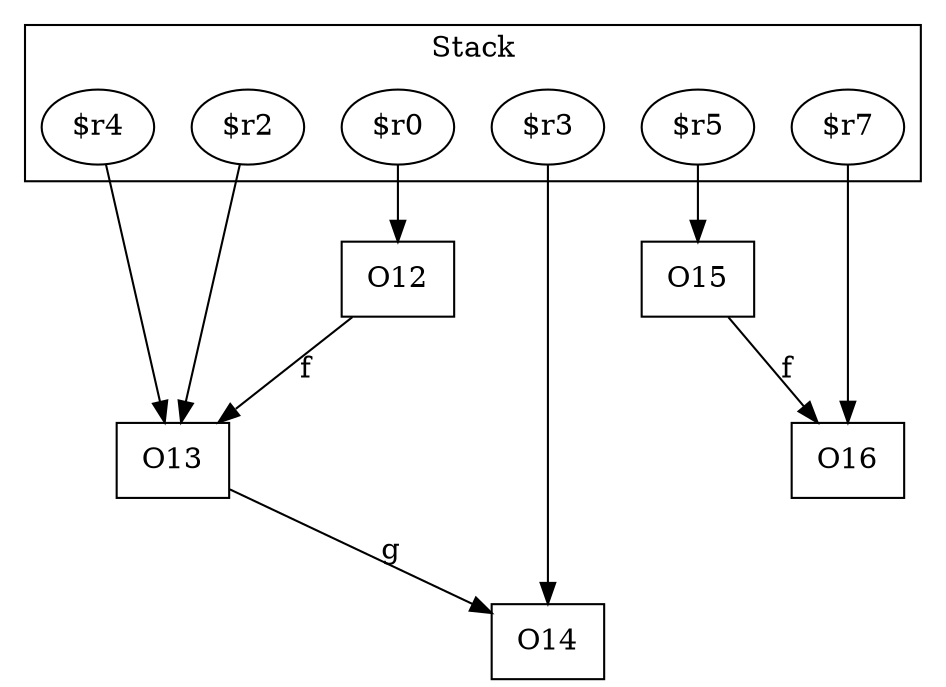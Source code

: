digraph sample {
  rankDir="LR";
  subgraph cluster_0 {
    label="Stack"
    "$r0"; "$r2"; "$r3"; "$r4"; "$r5"; "$r7"; 
  }
  "$r0" -> { O12[shape=box]};
  "$r2" -> { O13[shape=box]};
  "$r3" -> { O14[shape=box]};
  "$r4" -> { O13[shape=box]};
  "$r5" -> { O15[shape=box]};
  "$r7" -> { O16[shape=box]};
  O13 -> O14[label="g", weight="0.2"]
  O12 -> O13[label="f", weight="0.2"]
  O15 -> O16[label="f", weight="0.2"]
}
